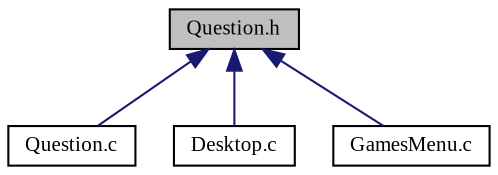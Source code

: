 digraph "Question.h"
{
  edge [fontname="TimesNewRoman",fontsize="10",labelfontname="TimesNewRoman",labelfontsize="10"];
  node [fontname="TimesNewRoman",fontsize="10",shape=record];
  Node4 [label="Question.h",height=0.2,width=0.4,color="black", fillcolor="grey75", style="filled", fontcolor="black"];
  Node4 -> Node5 [dir="back",color="midnightblue",fontsize="10",style="solid",fontname="TimesNewRoman"];
  Node5 [label="Question.c",height=0.2,width=0.4,color="black", fillcolor="white", style="filled",URL="$_question_8c.html",tooltip="Pytanie z funkcjami wyboru - source file. "];
  Node4 -> Node6 [dir="back",color="midnightblue",fontsize="10",style="solid",fontname="TimesNewRoman"];
  Node6 [label="Desktop.c",height=0.2,width=0.4,color="black", fillcolor="white", style="filled",URL="$_desktop_8c.html",tooltip="Pulpit z wejsciem menu - source file. "];
  Node4 -> Node7 [dir="back",color="midnightblue",fontsize="10",style="solid",fontname="TimesNewRoman"];
  Node7 [label="GamesMenu.c",height=0.2,width=0.4,color="black", fillcolor="white", style="filled",URL="$_games_menu_8c.html",tooltip="Menu z grami - source file. "];
}
